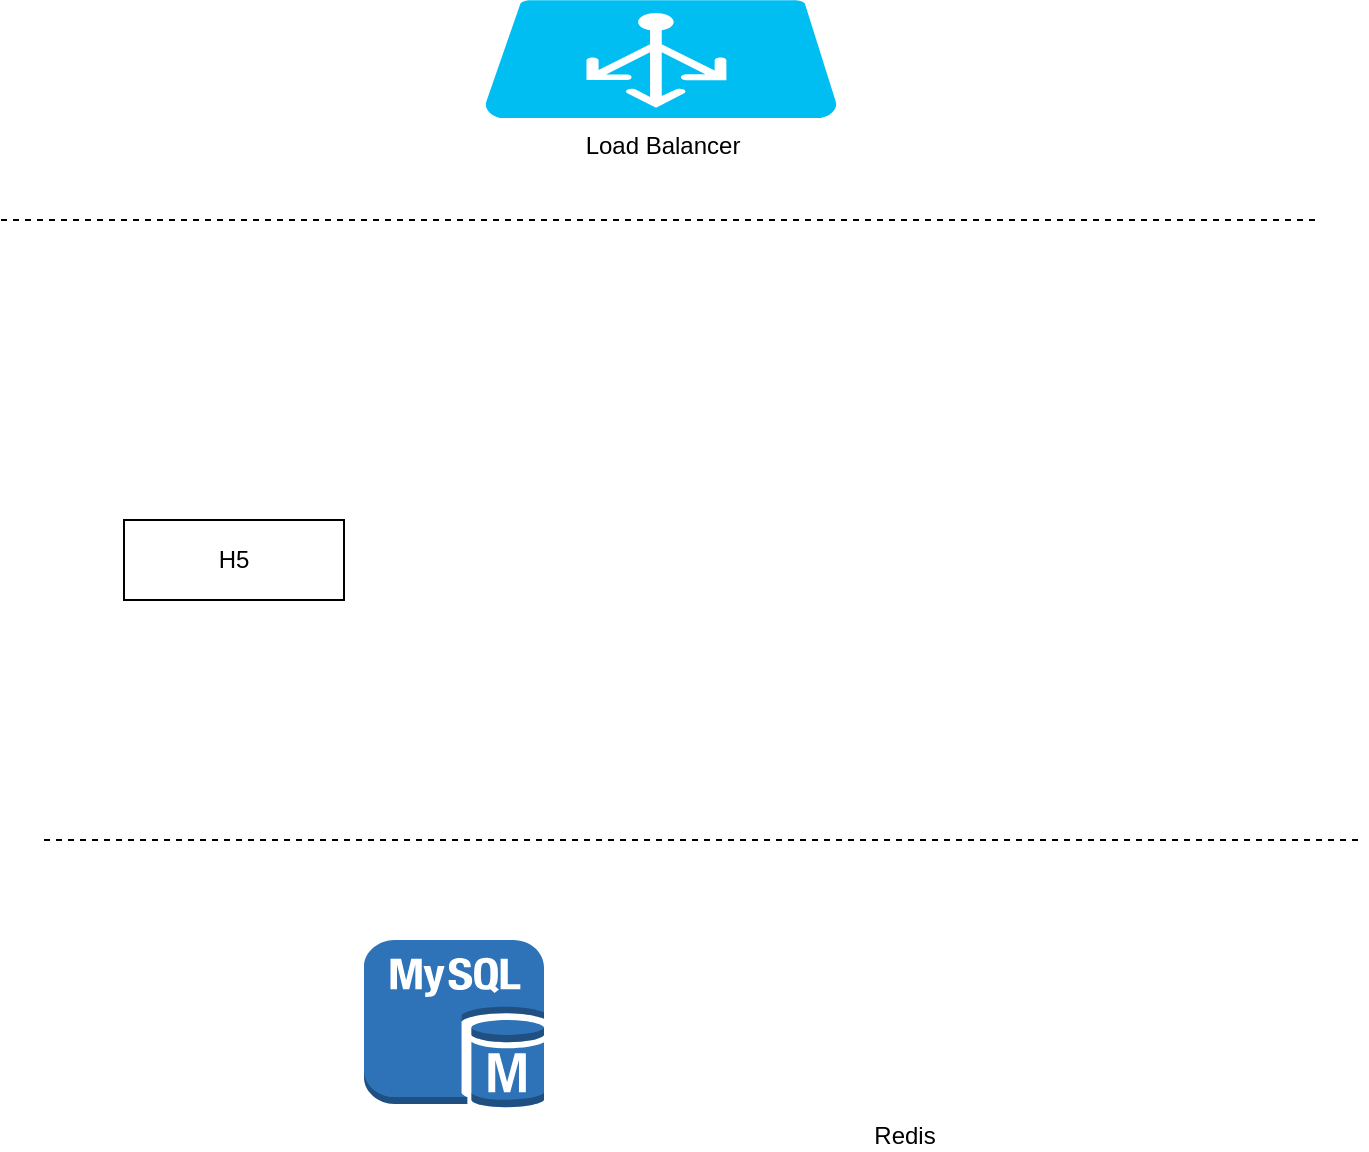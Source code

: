 <mxfile version="14.9.5" type="github">
  <diagram id="HlnKt6sJ9EUCneYRQt3_" name="Page-1">
    <mxGraphModel dx="869" dy="426" grid="1" gridSize="10" guides="1" tooltips="1" connect="1" arrows="1" fold="1" page="1" pageScale="1" pageWidth="827" pageHeight="1169" math="0" shadow="0">
      <root>
        <mxCell id="0" />
        <mxCell id="1" parent="0" />
        <mxCell id="Fqp3LT4vj6CN99_wph3L-2" value="Load Balancer" style="verticalLabelPosition=bottom;html=1;verticalAlign=top;align=center;strokeColor=none;fillColor=#00BEF2;shape=mxgraph.azure.azure_load_balancer;" vertex="1" parent="1">
          <mxGeometry x="320" y="10" width="177" height="59" as="geometry" />
        </mxCell>
        <mxCell id="Fqp3LT4vj6CN99_wph3L-4" value="" style="outlineConnect=0;dashed=0;verticalLabelPosition=bottom;verticalAlign=top;align=center;html=1;shape=mxgraph.aws3.mysql_db_instance;fillColor=#2E73B8;gradientColor=none;" vertex="1" parent="1">
          <mxGeometry x="260" y="480" width="90" height="84" as="geometry" />
        </mxCell>
        <mxCell id="Fqp3LT4vj6CN99_wph3L-5" value="Redis" style="shape=image;html=1;verticalAlign=top;verticalLabelPosition=bottom;labelBackgroundColor=#ffffff;imageAspect=0;aspect=fixed;image=https://cdn4.iconfinder.com/data/icons/redis-2/1451/Untitled-2-128.png" vertex="1" parent="1">
          <mxGeometry x="480" y="464" width="100" height="100" as="geometry" />
        </mxCell>
        <mxCell id="Fqp3LT4vj6CN99_wph3L-6" value="" style="endArrow=none;dashed=1;html=1;" edge="1" parent="1">
          <mxGeometry width="50" height="50" relative="1" as="geometry">
            <mxPoint x="78.5" y="120" as="sourcePoint" />
            <mxPoint x="738.5" y="120" as="targetPoint" />
          </mxGeometry>
        </mxCell>
        <mxCell id="Fqp3LT4vj6CN99_wph3L-7" value="" style="endArrow=none;dashed=1;html=1;" edge="1" parent="1">
          <mxGeometry width="50" height="50" relative="1" as="geometry">
            <mxPoint x="100" y="430" as="sourcePoint" />
            <mxPoint x="760" y="430" as="targetPoint" />
          </mxGeometry>
        </mxCell>
        <mxCell id="Fqp3LT4vj6CN99_wph3L-8" value="H5" style="rounded=0;whiteSpace=wrap;html=1;" vertex="1" parent="1">
          <mxGeometry x="140" y="270" width="110" height="40" as="geometry" />
        </mxCell>
      </root>
    </mxGraphModel>
  </diagram>
</mxfile>
